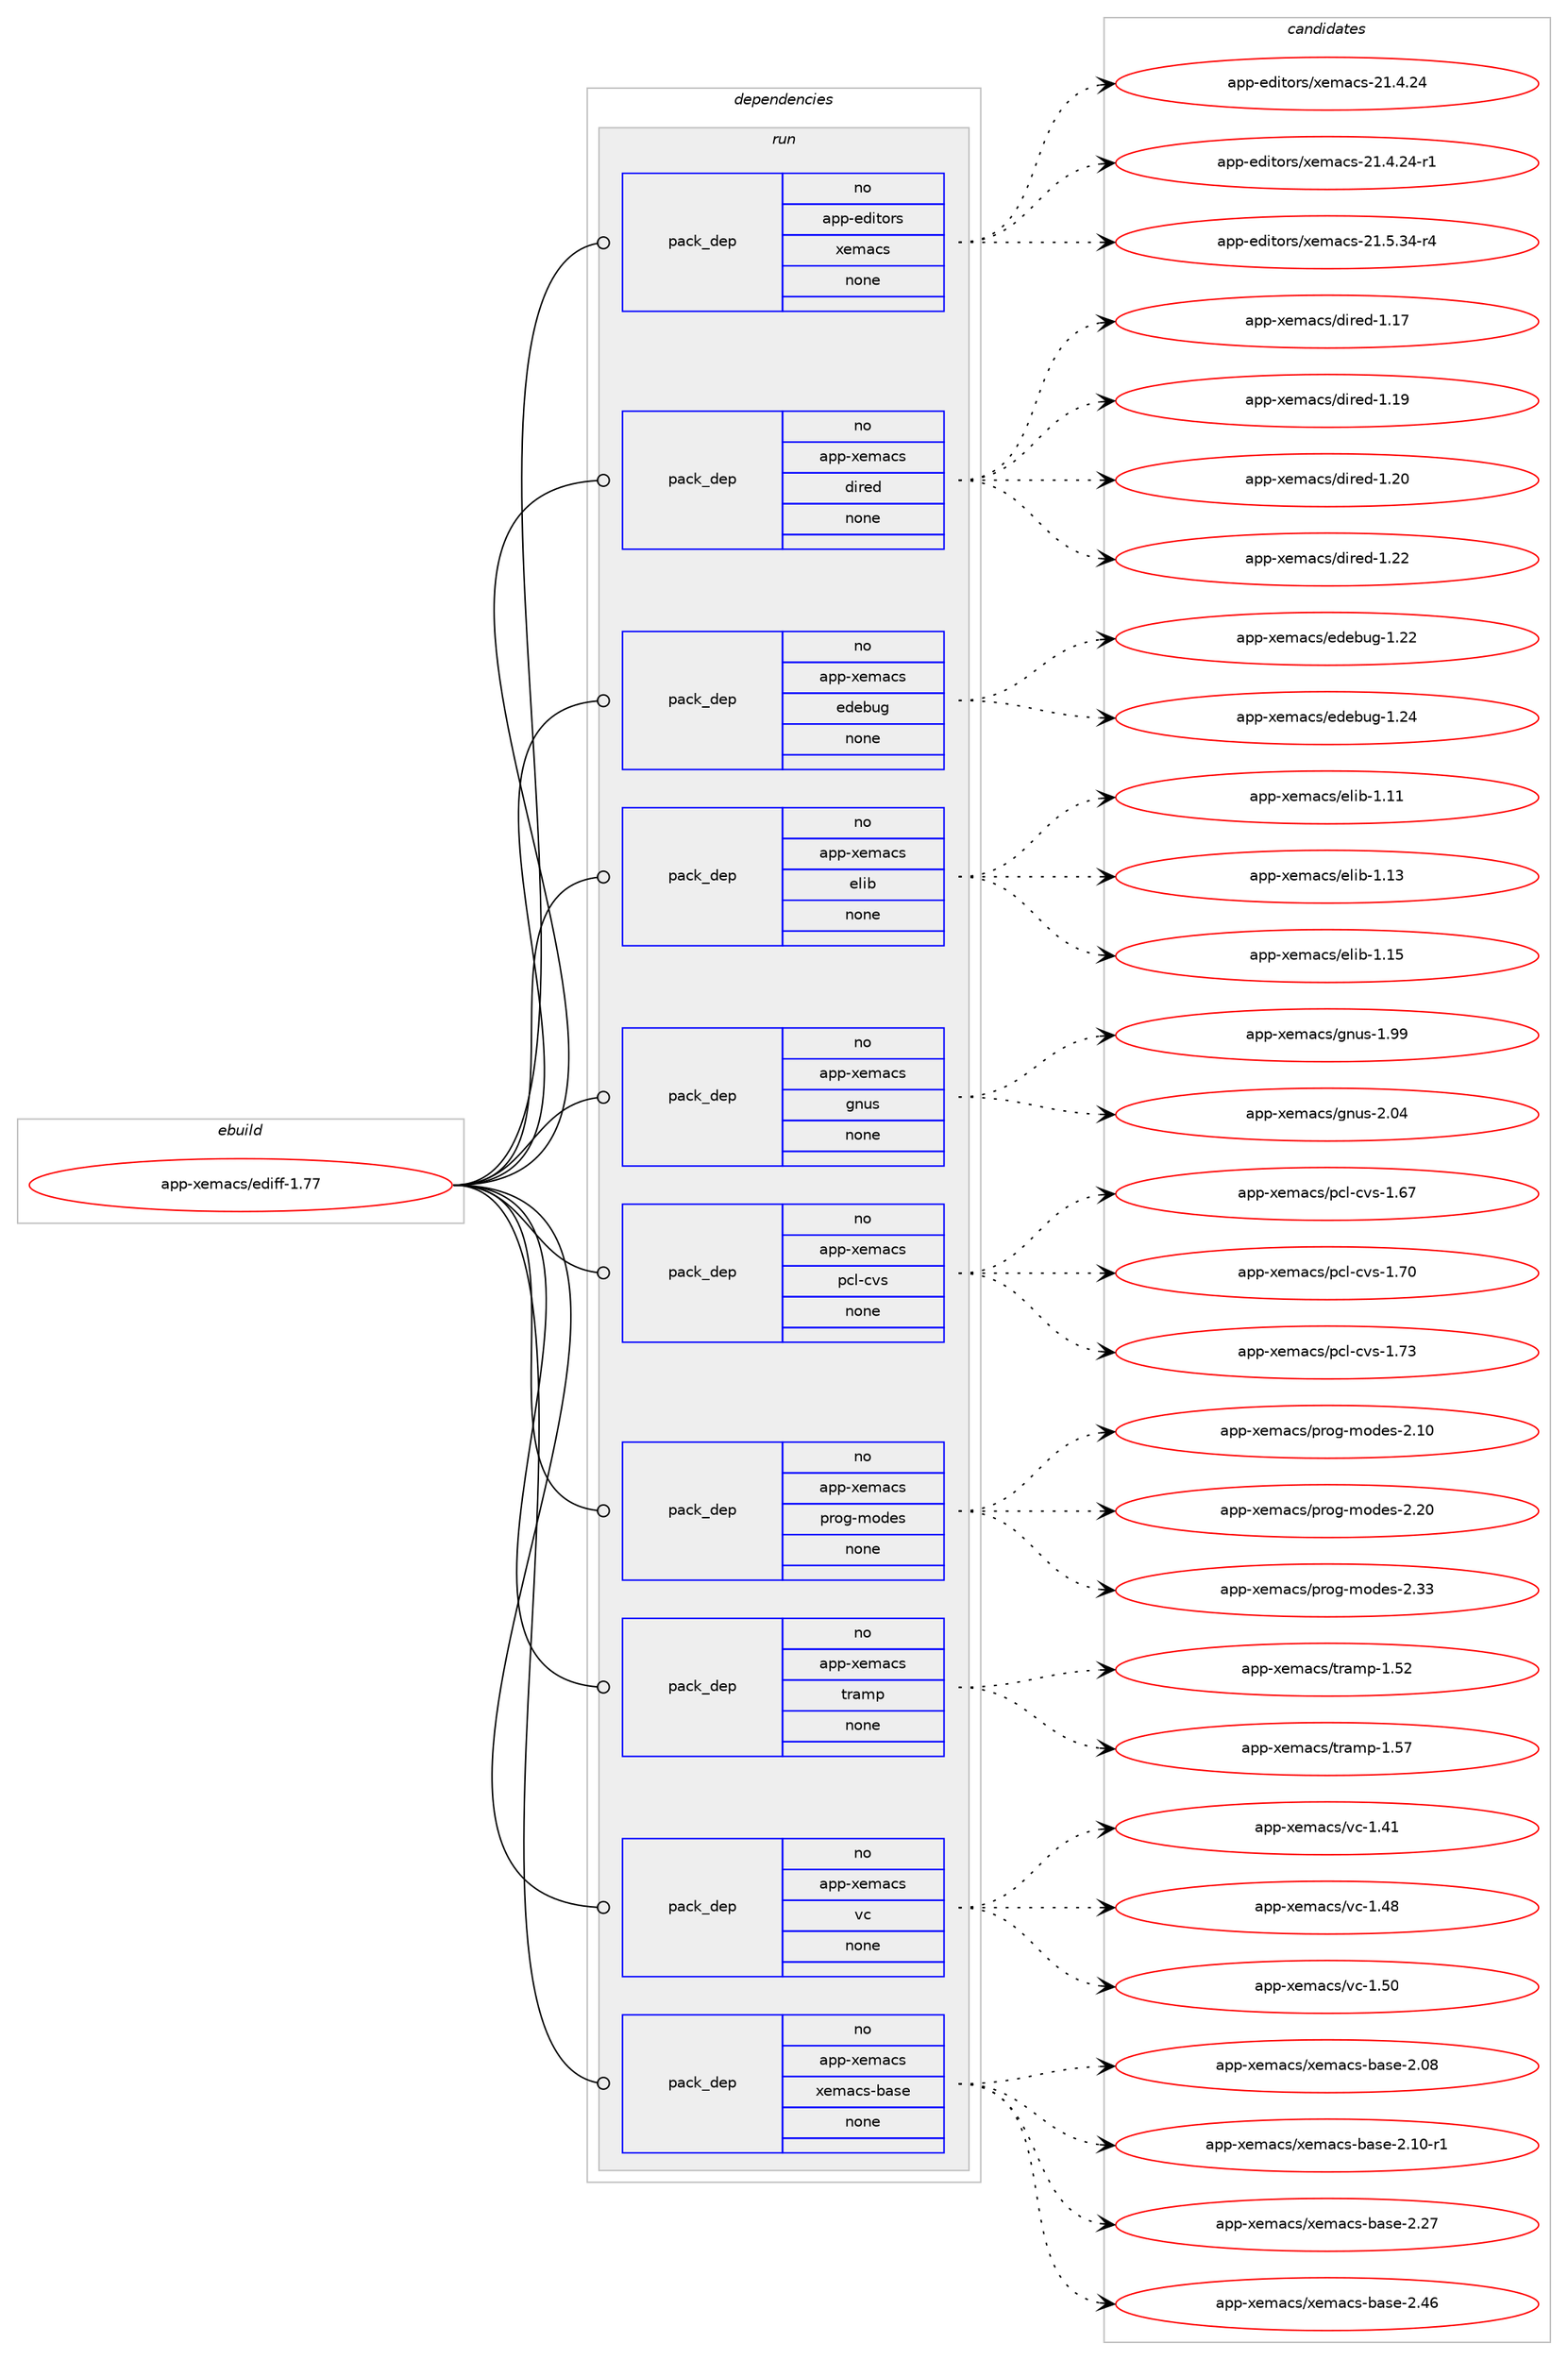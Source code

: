 digraph prolog {

# *************
# Graph options
# *************

newrank=true;
concentrate=true;
compound=true;
graph [rankdir=LR,fontname=Helvetica,fontsize=10,ranksep=1.5];#, ranksep=2.5, nodesep=0.2];
edge  [arrowhead=vee];
node  [fontname=Helvetica,fontsize=10];

# **********
# The ebuild
# **********

subgraph cluster_leftcol {
color=gray;
rank=same;
label=<<i>ebuild</i>>;
id [label="app-xemacs/ediff-1.77", color=red, width=4, href="../app-xemacs/ediff-1.77.svg"];
}

# ****************
# The dependencies
# ****************

subgraph cluster_midcol {
color=gray;
label=<<i>dependencies</i>>;
subgraph cluster_compile {
fillcolor="#eeeeee";
style=filled;
label=<<i>compile</i>>;
}
subgraph cluster_compileandrun {
fillcolor="#eeeeee";
style=filled;
label=<<i>compile and run</i>>;
}
subgraph cluster_run {
fillcolor="#eeeeee";
style=filled;
label=<<i>run</i>>;
subgraph pack383040 {
dependency514849 [label=<<TABLE BORDER="0" CELLBORDER="1" CELLSPACING="0" CELLPADDING="4" WIDTH="220"><TR><TD ROWSPAN="6" CELLPADDING="30">pack_dep</TD></TR><TR><TD WIDTH="110">no</TD></TR><TR><TD>app-editors</TD></TR><TR><TD>xemacs</TD></TR><TR><TD>none</TD></TR><TR><TD></TD></TR></TABLE>>, shape=none, color=blue];
}
id:e -> dependency514849:w [weight=20,style="solid",arrowhead="odot"];
subgraph pack383041 {
dependency514850 [label=<<TABLE BORDER="0" CELLBORDER="1" CELLSPACING="0" CELLPADDING="4" WIDTH="220"><TR><TD ROWSPAN="6" CELLPADDING="30">pack_dep</TD></TR><TR><TD WIDTH="110">no</TD></TR><TR><TD>app-xemacs</TD></TR><TR><TD>dired</TD></TR><TR><TD>none</TD></TR><TR><TD></TD></TR></TABLE>>, shape=none, color=blue];
}
id:e -> dependency514850:w [weight=20,style="solid",arrowhead="odot"];
subgraph pack383042 {
dependency514851 [label=<<TABLE BORDER="0" CELLBORDER="1" CELLSPACING="0" CELLPADDING="4" WIDTH="220"><TR><TD ROWSPAN="6" CELLPADDING="30">pack_dep</TD></TR><TR><TD WIDTH="110">no</TD></TR><TR><TD>app-xemacs</TD></TR><TR><TD>edebug</TD></TR><TR><TD>none</TD></TR><TR><TD></TD></TR></TABLE>>, shape=none, color=blue];
}
id:e -> dependency514851:w [weight=20,style="solid",arrowhead="odot"];
subgraph pack383043 {
dependency514852 [label=<<TABLE BORDER="0" CELLBORDER="1" CELLSPACING="0" CELLPADDING="4" WIDTH="220"><TR><TD ROWSPAN="6" CELLPADDING="30">pack_dep</TD></TR><TR><TD WIDTH="110">no</TD></TR><TR><TD>app-xemacs</TD></TR><TR><TD>elib</TD></TR><TR><TD>none</TD></TR><TR><TD></TD></TR></TABLE>>, shape=none, color=blue];
}
id:e -> dependency514852:w [weight=20,style="solid",arrowhead="odot"];
subgraph pack383044 {
dependency514853 [label=<<TABLE BORDER="0" CELLBORDER="1" CELLSPACING="0" CELLPADDING="4" WIDTH="220"><TR><TD ROWSPAN="6" CELLPADDING="30">pack_dep</TD></TR><TR><TD WIDTH="110">no</TD></TR><TR><TD>app-xemacs</TD></TR><TR><TD>gnus</TD></TR><TR><TD>none</TD></TR><TR><TD></TD></TR></TABLE>>, shape=none, color=blue];
}
id:e -> dependency514853:w [weight=20,style="solid",arrowhead="odot"];
subgraph pack383045 {
dependency514854 [label=<<TABLE BORDER="0" CELLBORDER="1" CELLSPACING="0" CELLPADDING="4" WIDTH="220"><TR><TD ROWSPAN="6" CELLPADDING="30">pack_dep</TD></TR><TR><TD WIDTH="110">no</TD></TR><TR><TD>app-xemacs</TD></TR><TR><TD>pcl-cvs</TD></TR><TR><TD>none</TD></TR><TR><TD></TD></TR></TABLE>>, shape=none, color=blue];
}
id:e -> dependency514854:w [weight=20,style="solid",arrowhead="odot"];
subgraph pack383046 {
dependency514855 [label=<<TABLE BORDER="0" CELLBORDER="1" CELLSPACING="0" CELLPADDING="4" WIDTH="220"><TR><TD ROWSPAN="6" CELLPADDING="30">pack_dep</TD></TR><TR><TD WIDTH="110">no</TD></TR><TR><TD>app-xemacs</TD></TR><TR><TD>prog-modes</TD></TR><TR><TD>none</TD></TR><TR><TD></TD></TR></TABLE>>, shape=none, color=blue];
}
id:e -> dependency514855:w [weight=20,style="solid",arrowhead="odot"];
subgraph pack383047 {
dependency514856 [label=<<TABLE BORDER="0" CELLBORDER="1" CELLSPACING="0" CELLPADDING="4" WIDTH="220"><TR><TD ROWSPAN="6" CELLPADDING="30">pack_dep</TD></TR><TR><TD WIDTH="110">no</TD></TR><TR><TD>app-xemacs</TD></TR><TR><TD>tramp</TD></TR><TR><TD>none</TD></TR><TR><TD></TD></TR></TABLE>>, shape=none, color=blue];
}
id:e -> dependency514856:w [weight=20,style="solid",arrowhead="odot"];
subgraph pack383048 {
dependency514857 [label=<<TABLE BORDER="0" CELLBORDER="1" CELLSPACING="0" CELLPADDING="4" WIDTH="220"><TR><TD ROWSPAN="6" CELLPADDING="30">pack_dep</TD></TR><TR><TD WIDTH="110">no</TD></TR><TR><TD>app-xemacs</TD></TR><TR><TD>vc</TD></TR><TR><TD>none</TD></TR><TR><TD></TD></TR></TABLE>>, shape=none, color=blue];
}
id:e -> dependency514857:w [weight=20,style="solid",arrowhead="odot"];
subgraph pack383049 {
dependency514858 [label=<<TABLE BORDER="0" CELLBORDER="1" CELLSPACING="0" CELLPADDING="4" WIDTH="220"><TR><TD ROWSPAN="6" CELLPADDING="30">pack_dep</TD></TR><TR><TD WIDTH="110">no</TD></TR><TR><TD>app-xemacs</TD></TR><TR><TD>xemacs-base</TD></TR><TR><TD>none</TD></TR><TR><TD></TD></TR></TABLE>>, shape=none, color=blue];
}
id:e -> dependency514858:w [weight=20,style="solid",arrowhead="odot"];
}
}

# **************
# The candidates
# **************

subgraph cluster_choices {
rank=same;
color=gray;
label=<<i>candidates</i>>;

subgraph choice383040 {
color=black;
nodesep=1;
choice97112112451011001051161111141154712010110997991154550494652465052 [label="app-editors/xemacs-21.4.24", color=red, width=4,href="../app-editors/xemacs-21.4.24.svg"];
choice971121124510110010511611111411547120101109979911545504946524650524511449 [label="app-editors/xemacs-21.4.24-r1", color=red, width=4,href="../app-editors/xemacs-21.4.24-r1.svg"];
choice971121124510110010511611111411547120101109979911545504946534651524511452 [label="app-editors/xemacs-21.5.34-r4", color=red, width=4,href="../app-editors/xemacs-21.5.34-r4.svg"];
dependency514849:e -> choice97112112451011001051161111141154712010110997991154550494652465052:w [style=dotted,weight="100"];
dependency514849:e -> choice971121124510110010511611111411547120101109979911545504946524650524511449:w [style=dotted,weight="100"];
dependency514849:e -> choice971121124510110010511611111411547120101109979911545504946534651524511452:w [style=dotted,weight="100"];
}
subgraph choice383041 {
color=black;
nodesep=1;
choice97112112451201011099799115471001051141011004549464955 [label="app-xemacs/dired-1.17", color=red, width=4,href="../app-xemacs/dired-1.17.svg"];
choice97112112451201011099799115471001051141011004549464957 [label="app-xemacs/dired-1.19", color=red, width=4,href="../app-xemacs/dired-1.19.svg"];
choice97112112451201011099799115471001051141011004549465048 [label="app-xemacs/dired-1.20", color=red, width=4,href="../app-xemacs/dired-1.20.svg"];
choice97112112451201011099799115471001051141011004549465050 [label="app-xemacs/dired-1.22", color=red, width=4,href="../app-xemacs/dired-1.22.svg"];
dependency514850:e -> choice97112112451201011099799115471001051141011004549464955:w [style=dotted,weight="100"];
dependency514850:e -> choice97112112451201011099799115471001051141011004549464957:w [style=dotted,weight="100"];
dependency514850:e -> choice97112112451201011099799115471001051141011004549465048:w [style=dotted,weight="100"];
dependency514850:e -> choice97112112451201011099799115471001051141011004549465050:w [style=dotted,weight="100"];
}
subgraph choice383042 {
color=black;
nodesep=1;
choice9711211245120101109979911547101100101981171034549465050 [label="app-xemacs/edebug-1.22", color=red, width=4,href="../app-xemacs/edebug-1.22.svg"];
choice9711211245120101109979911547101100101981171034549465052 [label="app-xemacs/edebug-1.24", color=red, width=4,href="../app-xemacs/edebug-1.24.svg"];
dependency514851:e -> choice9711211245120101109979911547101100101981171034549465050:w [style=dotted,weight="100"];
dependency514851:e -> choice9711211245120101109979911547101100101981171034549465052:w [style=dotted,weight="100"];
}
subgraph choice383043 {
color=black;
nodesep=1;
choice9711211245120101109979911547101108105984549464949 [label="app-xemacs/elib-1.11", color=red, width=4,href="../app-xemacs/elib-1.11.svg"];
choice9711211245120101109979911547101108105984549464951 [label="app-xemacs/elib-1.13", color=red, width=4,href="../app-xemacs/elib-1.13.svg"];
choice9711211245120101109979911547101108105984549464953 [label="app-xemacs/elib-1.15", color=red, width=4,href="../app-xemacs/elib-1.15.svg"];
dependency514852:e -> choice9711211245120101109979911547101108105984549464949:w [style=dotted,weight="100"];
dependency514852:e -> choice9711211245120101109979911547101108105984549464951:w [style=dotted,weight="100"];
dependency514852:e -> choice9711211245120101109979911547101108105984549464953:w [style=dotted,weight="100"];
}
subgraph choice383044 {
color=black;
nodesep=1;
choice97112112451201011099799115471031101171154549465757 [label="app-xemacs/gnus-1.99", color=red, width=4,href="../app-xemacs/gnus-1.99.svg"];
choice97112112451201011099799115471031101171154550464852 [label="app-xemacs/gnus-2.04", color=red, width=4,href="../app-xemacs/gnus-2.04.svg"];
dependency514853:e -> choice97112112451201011099799115471031101171154549465757:w [style=dotted,weight="100"];
dependency514853:e -> choice97112112451201011099799115471031101171154550464852:w [style=dotted,weight="100"];
}
subgraph choice383045 {
color=black;
nodesep=1;
choice97112112451201011099799115471129910845991181154549465455 [label="app-xemacs/pcl-cvs-1.67", color=red, width=4,href="../app-xemacs/pcl-cvs-1.67.svg"];
choice97112112451201011099799115471129910845991181154549465548 [label="app-xemacs/pcl-cvs-1.70", color=red, width=4,href="../app-xemacs/pcl-cvs-1.70.svg"];
choice97112112451201011099799115471129910845991181154549465551 [label="app-xemacs/pcl-cvs-1.73", color=red, width=4,href="../app-xemacs/pcl-cvs-1.73.svg"];
dependency514854:e -> choice97112112451201011099799115471129910845991181154549465455:w [style=dotted,weight="100"];
dependency514854:e -> choice97112112451201011099799115471129910845991181154549465548:w [style=dotted,weight="100"];
dependency514854:e -> choice97112112451201011099799115471129910845991181154549465551:w [style=dotted,weight="100"];
}
subgraph choice383046 {
color=black;
nodesep=1;
choice9711211245120101109979911547112114111103451091111001011154550464948 [label="app-xemacs/prog-modes-2.10", color=red, width=4,href="../app-xemacs/prog-modes-2.10.svg"];
choice9711211245120101109979911547112114111103451091111001011154550465048 [label="app-xemacs/prog-modes-2.20", color=red, width=4,href="../app-xemacs/prog-modes-2.20.svg"];
choice9711211245120101109979911547112114111103451091111001011154550465151 [label="app-xemacs/prog-modes-2.33", color=red, width=4,href="../app-xemacs/prog-modes-2.33.svg"];
dependency514855:e -> choice9711211245120101109979911547112114111103451091111001011154550464948:w [style=dotted,weight="100"];
dependency514855:e -> choice9711211245120101109979911547112114111103451091111001011154550465048:w [style=dotted,weight="100"];
dependency514855:e -> choice9711211245120101109979911547112114111103451091111001011154550465151:w [style=dotted,weight="100"];
}
subgraph choice383047 {
color=black;
nodesep=1;
choice9711211245120101109979911547116114971091124549465350 [label="app-xemacs/tramp-1.52", color=red, width=4,href="../app-xemacs/tramp-1.52.svg"];
choice9711211245120101109979911547116114971091124549465355 [label="app-xemacs/tramp-1.57", color=red, width=4,href="../app-xemacs/tramp-1.57.svg"];
dependency514856:e -> choice9711211245120101109979911547116114971091124549465350:w [style=dotted,weight="100"];
dependency514856:e -> choice9711211245120101109979911547116114971091124549465355:w [style=dotted,weight="100"];
}
subgraph choice383048 {
color=black;
nodesep=1;
choice9711211245120101109979911547118994549465249 [label="app-xemacs/vc-1.41", color=red, width=4,href="../app-xemacs/vc-1.41.svg"];
choice9711211245120101109979911547118994549465256 [label="app-xemacs/vc-1.48", color=red, width=4,href="../app-xemacs/vc-1.48.svg"];
choice9711211245120101109979911547118994549465348 [label="app-xemacs/vc-1.50", color=red, width=4,href="../app-xemacs/vc-1.50.svg"];
dependency514857:e -> choice9711211245120101109979911547118994549465249:w [style=dotted,weight="100"];
dependency514857:e -> choice9711211245120101109979911547118994549465256:w [style=dotted,weight="100"];
dependency514857:e -> choice9711211245120101109979911547118994549465348:w [style=dotted,weight="100"];
}
subgraph choice383049 {
color=black;
nodesep=1;
choice971121124512010110997991154712010110997991154598971151014550464856 [label="app-xemacs/xemacs-base-2.08", color=red, width=4,href="../app-xemacs/xemacs-base-2.08.svg"];
choice9711211245120101109979911547120101109979911545989711510145504649484511449 [label="app-xemacs/xemacs-base-2.10-r1", color=red, width=4,href="../app-xemacs/xemacs-base-2.10-r1.svg"];
choice971121124512010110997991154712010110997991154598971151014550465055 [label="app-xemacs/xemacs-base-2.27", color=red, width=4,href="../app-xemacs/xemacs-base-2.27.svg"];
choice971121124512010110997991154712010110997991154598971151014550465254 [label="app-xemacs/xemacs-base-2.46", color=red, width=4,href="../app-xemacs/xemacs-base-2.46.svg"];
dependency514858:e -> choice971121124512010110997991154712010110997991154598971151014550464856:w [style=dotted,weight="100"];
dependency514858:e -> choice9711211245120101109979911547120101109979911545989711510145504649484511449:w [style=dotted,weight="100"];
dependency514858:e -> choice971121124512010110997991154712010110997991154598971151014550465055:w [style=dotted,weight="100"];
dependency514858:e -> choice971121124512010110997991154712010110997991154598971151014550465254:w [style=dotted,weight="100"];
}
}

}

